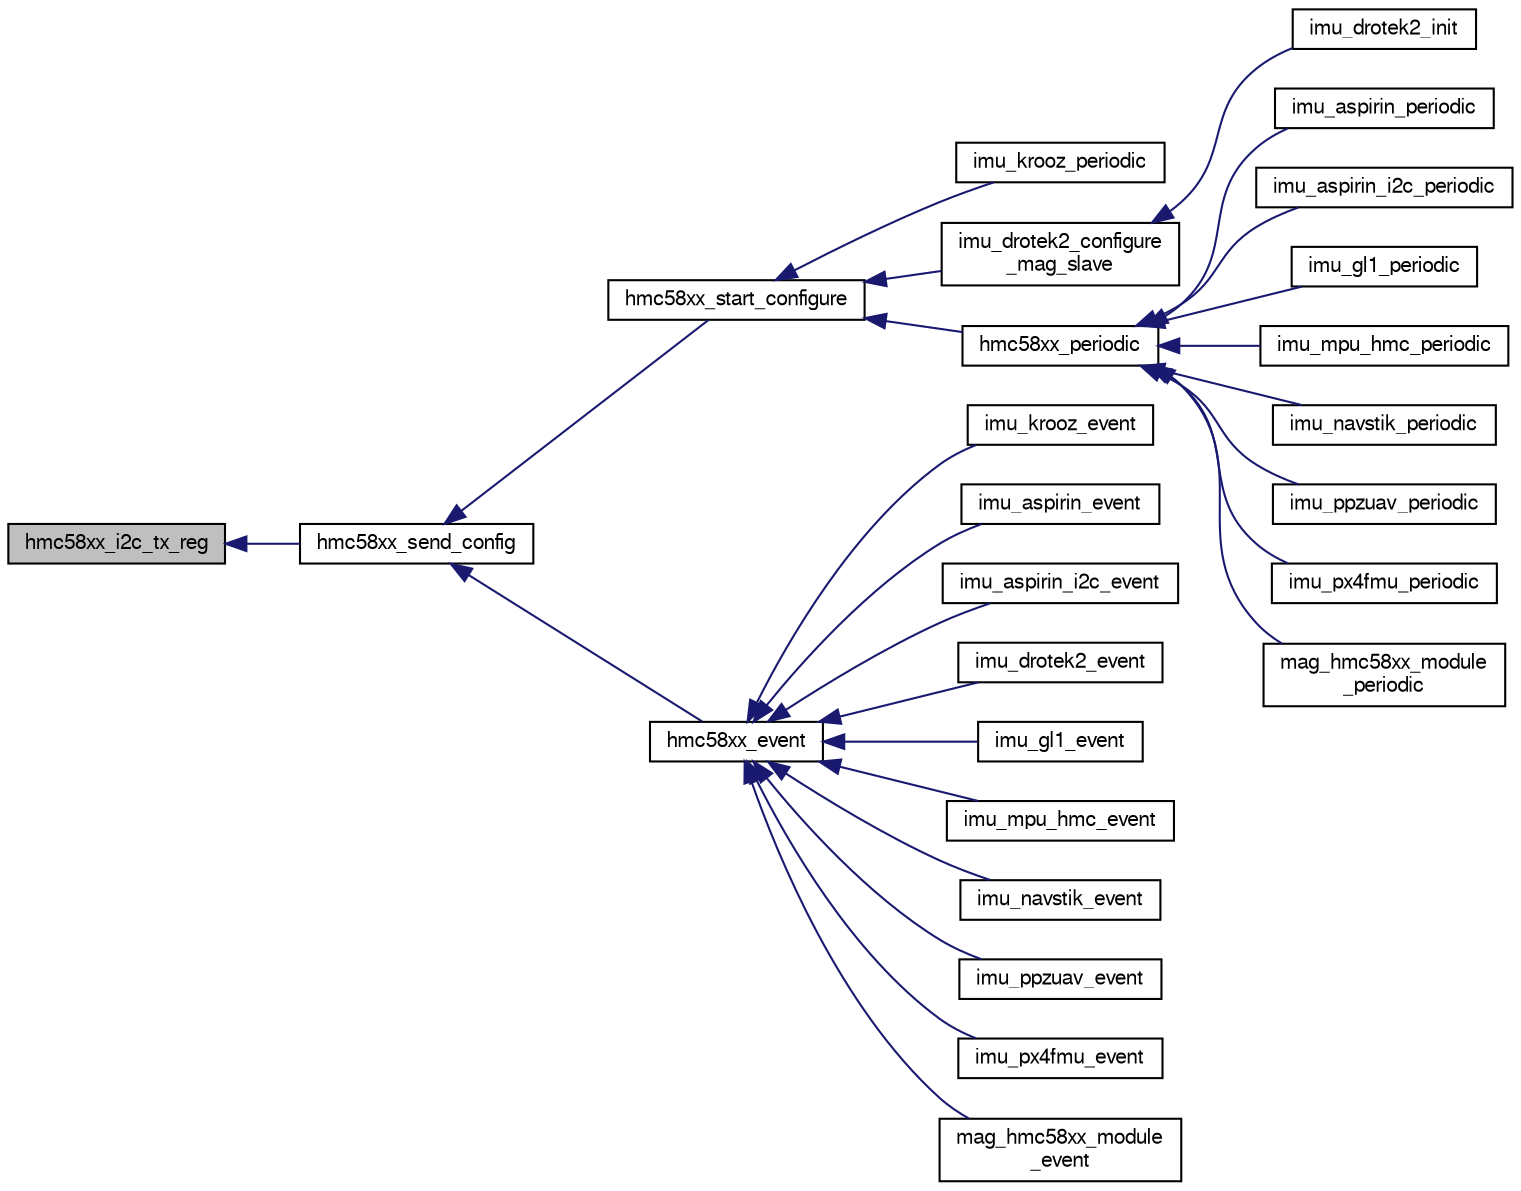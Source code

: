 digraph "hmc58xx_i2c_tx_reg"
{
  edge [fontname="FreeSans",fontsize="10",labelfontname="FreeSans",labelfontsize="10"];
  node [fontname="FreeSans",fontsize="10",shape=record];
  rankdir="LR";
  Node1 [label="hmc58xx_i2c_tx_reg",height=0.2,width=0.4,color="black", fillcolor="grey75", style="filled", fontcolor="black"];
  Node1 -> Node2 [dir="back",color="midnightblue",fontsize="10",style="solid",fontname="FreeSans"];
  Node2 [label="hmc58xx_send_config",height=0.2,width=0.4,color="black", fillcolor="white", style="filled",URL="$hmc58xx_8c.html#a2eff0c407b139d17a73bf75a611c32cb",tooltip="Configuration function called once before normal use. "];
  Node2 -> Node3 [dir="back",color="midnightblue",fontsize="10",style="solid",fontname="FreeSans"];
  Node3 [label="hmc58xx_start_configure",height=0.2,width=0.4,color="black", fillcolor="white", style="filled",URL="$hmc58xx_8h.html#a89a7b5456b1a87c83aef85779c4fc5e9"];
  Node3 -> Node4 [dir="back",color="midnightblue",fontsize="10",style="solid",fontname="FreeSans"];
  Node4 [label="imu_krooz_periodic",height=0.2,width=0.4,color="black", fillcolor="white", style="filled",URL="$imu__krooz__memsic_8h.html#ab08778663ab0f652f6b5ffa063a71407"];
  Node3 -> Node5 [dir="back",color="midnightblue",fontsize="10",style="solid",fontname="FreeSans"];
  Node5 [label="imu_drotek2_configure\l_mag_slave",height=0.2,width=0.4,color="black", fillcolor="white", style="filled",URL="$imu__drotek__10dof__v2_8h.html#aa6fe8a1d331fefd7ce125c55154d14c5",tooltip="callback function to configure hmc5883 mag "];
  Node5 -> Node6 [dir="back",color="midnightblue",fontsize="10",style="solid",fontname="FreeSans"];
  Node6 [label="imu_drotek2_init",height=0.2,width=0.4,color="black", fillcolor="white", style="filled",URL="$imu__drotek__10dof__v2_8h.html#ab4e104d71e6fd268fac6b2a1b383be26"];
  Node3 -> Node7 [dir="back",color="midnightblue",fontsize="10",style="solid",fontname="FreeSans"];
  Node7 [label="hmc58xx_periodic",height=0.2,width=0.4,color="black", fillcolor="white", style="filled",URL="$hmc58xx_8h.html#a353064a5a9c6b47a14f4b9543545b4ec",tooltip="convenience function: read or start configuration if not already initialized "];
  Node7 -> Node8 [dir="back",color="midnightblue",fontsize="10",style="solid",fontname="FreeSans"];
  Node8 [label="imu_aspirin_periodic",height=0.2,width=0.4,color="black", fillcolor="white", style="filled",URL="$imu__aspirin_8h.html#a899ff5dcdf1a63ce7cef76a773644414"];
  Node7 -> Node9 [dir="back",color="midnightblue",fontsize="10",style="solid",fontname="FreeSans"];
  Node9 [label="imu_aspirin_i2c_periodic",height=0.2,width=0.4,color="black", fillcolor="white", style="filled",URL="$imu__aspirin__i2c_8h.html#ab4ede1af9369615ad72a3409e9b93312"];
  Node7 -> Node10 [dir="back",color="midnightblue",fontsize="10",style="solid",fontname="FreeSans"];
  Node10 [label="imu_gl1_periodic",height=0.2,width=0.4,color="black", fillcolor="white", style="filled",URL="$imu__gl1_8h.html#a80f3bffaf9eb81ccbca95d0c5b8ae5ef"];
  Node7 -> Node11 [dir="back",color="midnightblue",fontsize="10",style="solid",fontname="FreeSans"];
  Node11 [label="imu_mpu_hmc_periodic",height=0.2,width=0.4,color="black", fillcolor="white", style="filled",URL="$imu__mpu6000__hmc5883_8h.html#ab0ea581dde7834254f66b8b22779dda4"];
  Node7 -> Node12 [dir="back",color="midnightblue",fontsize="10",style="solid",fontname="FreeSans"];
  Node12 [label="imu_navstik_periodic",height=0.2,width=0.4,color="black", fillcolor="white", style="filled",URL="$imu__navstik_8h.html#a19ff9d9f362cbf94e37d4b360f13fd90",tooltip="Handle all the periodic tasks of the Navstik IMU components. "];
  Node7 -> Node13 [dir="back",color="midnightblue",fontsize="10",style="solid",fontname="FreeSans"];
  Node13 [label="imu_ppzuav_periodic",height=0.2,width=0.4,color="black", fillcolor="white", style="filled",URL="$imu__ppzuav_8h.html#afbf52c3be36028130e67112844bc3601"];
  Node7 -> Node14 [dir="back",color="midnightblue",fontsize="10",style="solid",fontname="FreeSans"];
  Node14 [label="imu_px4fmu_periodic",height=0.2,width=0.4,color="black", fillcolor="white", style="filled",URL="$imu__px4fmu_8h.html#a893edbe61de3b2e98d781fcc16f8fabe"];
  Node7 -> Node15 [dir="back",color="midnightblue",fontsize="10",style="solid",fontname="FreeSans"];
  Node15 [label="mag_hmc58xx_module\l_periodic",height=0.2,width=0.4,color="black", fillcolor="white", style="filled",URL="$mag__hmc58xx_8h.html#a2e48d1806ea88022ff1f1c8b01b53f42"];
  Node2 -> Node16 [dir="back",color="midnightblue",fontsize="10",style="solid",fontname="FreeSans"];
  Node16 [label="hmc58xx_event",height=0.2,width=0.4,color="black", fillcolor="white", style="filled",URL="$hmc58xx_8h.html#a6514a605dad1e4bb5664bf885cca676b"];
  Node16 -> Node17 [dir="back",color="midnightblue",fontsize="10",style="solid",fontname="FreeSans"];
  Node17 [label="imu_krooz_event",height=0.2,width=0.4,color="black", fillcolor="white", style="filled",URL="$imu__krooz__memsic_8h.html#ac3e0837f6fda31fca37cf6d6cd1e39dd"];
  Node16 -> Node18 [dir="back",color="midnightblue",fontsize="10",style="solid",fontname="FreeSans"];
  Node18 [label="imu_aspirin_event",height=0.2,width=0.4,color="black", fillcolor="white", style="filled",URL="$imu__aspirin_8h.html#aa229c37c4339ad08d83c4d72f30a1fd5"];
  Node16 -> Node19 [dir="back",color="midnightblue",fontsize="10",style="solid",fontname="FreeSans"];
  Node19 [label="imu_aspirin_i2c_event",height=0.2,width=0.4,color="black", fillcolor="white", style="filled",URL="$imu__aspirin__i2c_8h.html#a6369e8522e39224b5076e7837c0032f2"];
  Node16 -> Node20 [dir="back",color="midnightblue",fontsize="10",style="solid",fontname="FreeSans"];
  Node20 [label="imu_drotek2_event",height=0.2,width=0.4,color="black", fillcolor="white", style="filled",URL="$imu__drotek__10dof__v2_8h.html#a740371769417e71440eda6835e29a667"];
  Node16 -> Node21 [dir="back",color="midnightblue",fontsize="10",style="solid",fontname="FreeSans"];
  Node21 [label="imu_gl1_event",height=0.2,width=0.4,color="black", fillcolor="white", style="filled",URL="$imu__gl1_8h.html#accca4f4c7d6f0ecd6cd6f210818c4b1b"];
  Node16 -> Node22 [dir="back",color="midnightblue",fontsize="10",style="solid",fontname="FreeSans"];
  Node22 [label="imu_mpu_hmc_event",height=0.2,width=0.4,color="black", fillcolor="white", style="filled",URL="$imu__mpu6000__hmc5883_8h.html#ae9d618a59cee7e4c02666223bc3bf07e"];
  Node16 -> Node23 [dir="back",color="midnightblue",fontsize="10",style="solid",fontname="FreeSans"];
  Node23 [label="imu_navstik_event",height=0.2,width=0.4,color="black", fillcolor="white", style="filled",URL="$imu__navstik_8h.html#a2ddc38f9314a98d94376d14851bb0bcd",tooltip="Handle all the events of the Navstik IMU components. "];
  Node16 -> Node24 [dir="back",color="midnightblue",fontsize="10",style="solid",fontname="FreeSans"];
  Node24 [label="imu_ppzuav_event",height=0.2,width=0.4,color="black", fillcolor="white", style="filled",URL="$imu__ppzuav_8h.html#a51ff6c245630bbf2701dc550ce24ef23"];
  Node16 -> Node25 [dir="back",color="midnightblue",fontsize="10",style="solid",fontname="FreeSans"];
  Node25 [label="imu_px4fmu_event",height=0.2,width=0.4,color="black", fillcolor="white", style="filled",URL="$imu__px4fmu_8h.html#af65bf55913e04b2d90bdffb1c94c169c"];
  Node16 -> Node26 [dir="back",color="midnightblue",fontsize="10",style="solid",fontname="FreeSans"];
  Node26 [label="mag_hmc58xx_module\l_event",height=0.2,width=0.4,color="black", fillcolor="white", style="filled",URL="$mag__hmc58xx_8h.html#a6e8146871b55ac8c4d4353e3aa95e8cb"];
}
